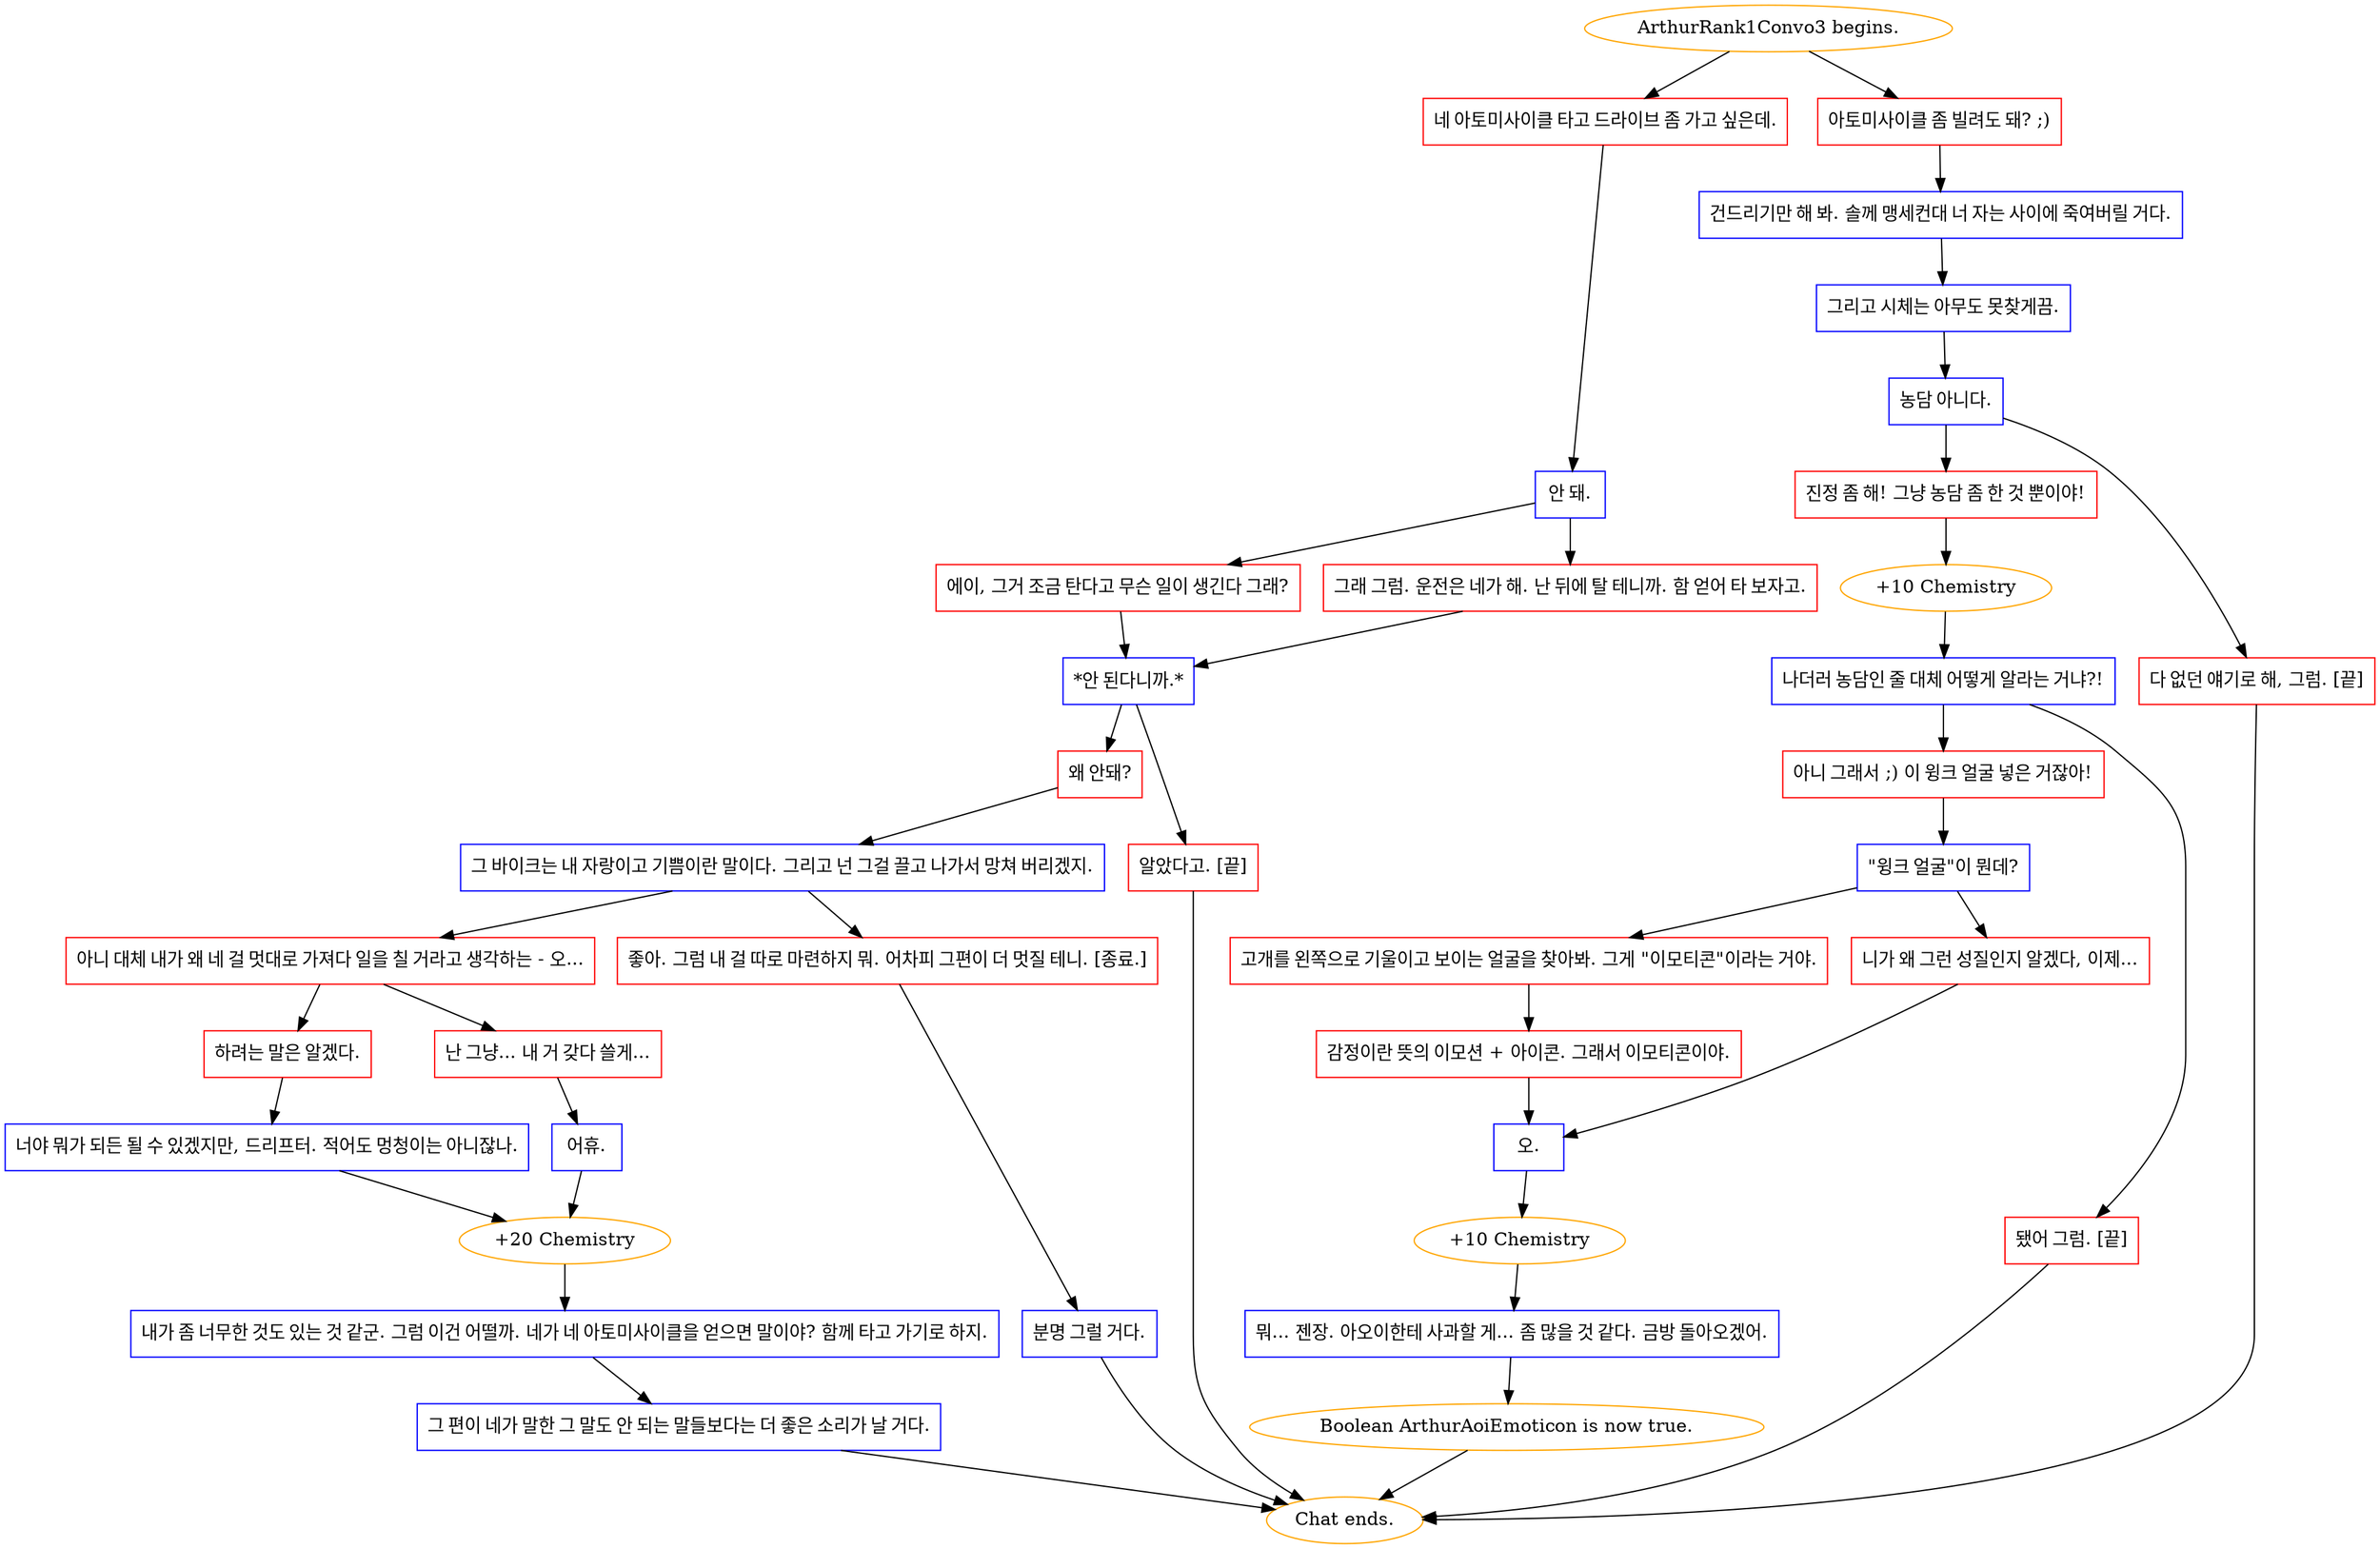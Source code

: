 digraph {
	"ArthurRank1Convo3 begins." [color=orange];
		"ArthurRank1Convo3 begins." -> j3569350891;
		"ArthurRank1Convo3 begins." -> j2668506771;
	j3569350891 [label="네 아토미사이클 타고 드라이브 좀 가고 싶은데.",shape=box,color=red];
		j3569350891 -> j1471341330;
	j2668506771 [label="아토미사이클 좀 빌려도 돼? ;)",shape=box,color=red];
		j2668506771 -> j2933865242;
	j1471341330 [label="안 돼.",shape=box,color=blue];
		j1471341330 -> j3131205516;
		j1471341330 -> j2781606026;
	j2933865242 [label="건드리기만 해 봐. 솔께 맹세컨대 너 자는 사이에 죽여버릴 거다.",shape=box,color=blue];
		j2933865242 -> j1889722579;
	j3131205516 [label="에이, 그거 조금 탄다고 무슨 일이 생긴다 그래?",shape=box,color=red];
		j3131205516 -> j555056213;
	j2781606026 [label="그래 그럼. 운전은 네가 해. 난 뒤에 탈 테니까. 함 얻어 타 보자고.",shape=box,color=red];
		j2781606026 -> j555056213;
	j1889722579 [label="그리고 시체는 아무도 못찾게끔.",shape=box,color=blue];
		j1889722579 -> j1071322875;
	j555056213 [label="*안 된다니까.*",shape=box,color=blue];
		j555056213 -> j2458058898;
		j555056213 -> j2577781603;
	j1071322875 [label="농담 아니다.",shape=box,color=blue];
		j1071322875 -> j3587430982;
		j1071322875 -> j1540071667;
	j2458058898 [label="왜 안돼?",shape=box,color=red];
		j2458058898 -> j2212137811;
	j2577781603 [label="알았다고. [끝]",shape=box,color=red];
		j2577781603 -> "Chat ends.";
	j3587430982 [label="진정 좀 해! 그냥 농담 좀 한 것 뿐이야!",shape=box,color=red];
		j3587430982 -> j667151782;
	j1540071667 [label="다 없던 얘기로 해, 그럼. [끝]",shape=box,color=red];
		j1540071667 -> "Chat ends.";
	j2212137811 [label="그 바이크는 내 자랑이고 기쁨이란 말이다. 그리고 넌 그걸 끌고 나가서 망쳐 버리겠지.",shape=box,color=blue];
		j2212137811 -> j2975671192;
		j2212137811 -> j3579143615;
	"Chat ends." [color=orange];
	j667151782 [label="+10 Chemistry",color=orange];
		j667151782 -> j4130181036;
	j2975671192 [label="아니 대체 내가 왜 네 걸 멋대로 가져다 일을 칠 거라고 생각하는 - 오...",shape=box,color=red];
		j2975671192 -> j1481564517;
		j2975671192 -> j1818078421;
	j3579143615 [label="좋아. 그럼 내 걸 따로 마련하지 뭐. 어차피 그편이 더 멋질 테니. [종료.]",shape=box,color=red];
		j3579143615 -> j2310686279;
	j4130181036 [label="나더러 농담인 줄 대체 어떻게 알라는 거냐?!",shape=box,color=blue];
		j4130181036 -> j2954271663;
		j4130181036 -> j2574029312;
	j1481564517 [label="하려는 말은 알겠다.",shape=box,color=red];
		j1481564517 -> j2762010967;
	j1818078421 [label="난 그냥... 내 거 갖다 쓸게...",shape=box,color=red];
		j1818078421 -> j3296929277;
	j2310686279 [label="분명 그럴 거다.",shape=box,color=blue];
		j2310686279 -> "Chat ends.";
	j2954271663 [label="아니 그래서 ;) 이 윙크 얼굴 넣은 거잖아!",shape=box,color=red];
		j2954271663 -> j3610004283;
	j2574029312 [label="됐어 그럼. [끝]",shape=box,color=red];
		j2574029312 -> "Chat ends.";
	j2762010967 [label="너야 뭐가 되든 될 수 있겠지만, 드리프터. 적어도 멍청이는 아니잖나.",shape=box,color=blue];
		j2762010967 -> j3193007560;
	j3296929277 [label="어휴.",shape=box,color=blue];
		j3296929277 -> j3193007560;
	j3610004283 [label="\"윙크 얼굴\"이 뭔데?",shape=box,color=blue];
		j3610004283 -> j4121076257;
		j3610004283 -> j1618530974;
	j3193007560 [label="+20 Chemistry",color=orange];
		j3193007560 -> j2452157422;
	j4121076257 [label="고개를 왼쪽으로 기울이고 보이는 얼굴을 찾아봐. 그게 \"이모티콘\"이라는 거야.",shape=box,color=red];
		j4121076257 -> j1072951169;
	j1618530974 [label="니가 왜 그런 성질인지 알겠다, 이제...",shape=box,color=red];
		j1618530974 -> j1580133167;
	j2452157422 [label="내가 좀 너무한 것도 있는 것 같군. 그럼 이건 어떨까. 네가 네 아토미사이클을 얻으면 말이야? 함께 타고 가기로 하지.",shape=box,color=blue];
		j2452157422 -> j3768180995;
	j1072951169 [label="감정이란 뜻의 이모션 + 아이콘. 그래서 이모티콘이야.",shape=box,color=red];
		j1072951169 -> j1580133167;
	j1580133167 [label="오.",shape=box,color=blue];
		j1580133167 -> j3582532472;
	j3768180995 [label="그 편이 네가 말한 그 말도 안 되는 말들보다는 더 좋은 소리가 날 거다.",shape=box,color=blue];
		j3768180995 -> "Chat ends.";
	j3582532472 [label="+10 Chemistry",color=orange];
		j3582532472 -> j401273414;
	j401273414 [label="뭐... 젠장. 아오이한테 사과할 게... 좀 많을 것 같다. 금방 돌아오겠어.",shape=box,color=blue];
		j401273414 -> j538271006;
	j538271006 [label="Boolean ArthurAoiEmoticon is now true.",color=orange];
		j538271006 -> "Chat ends.";
}